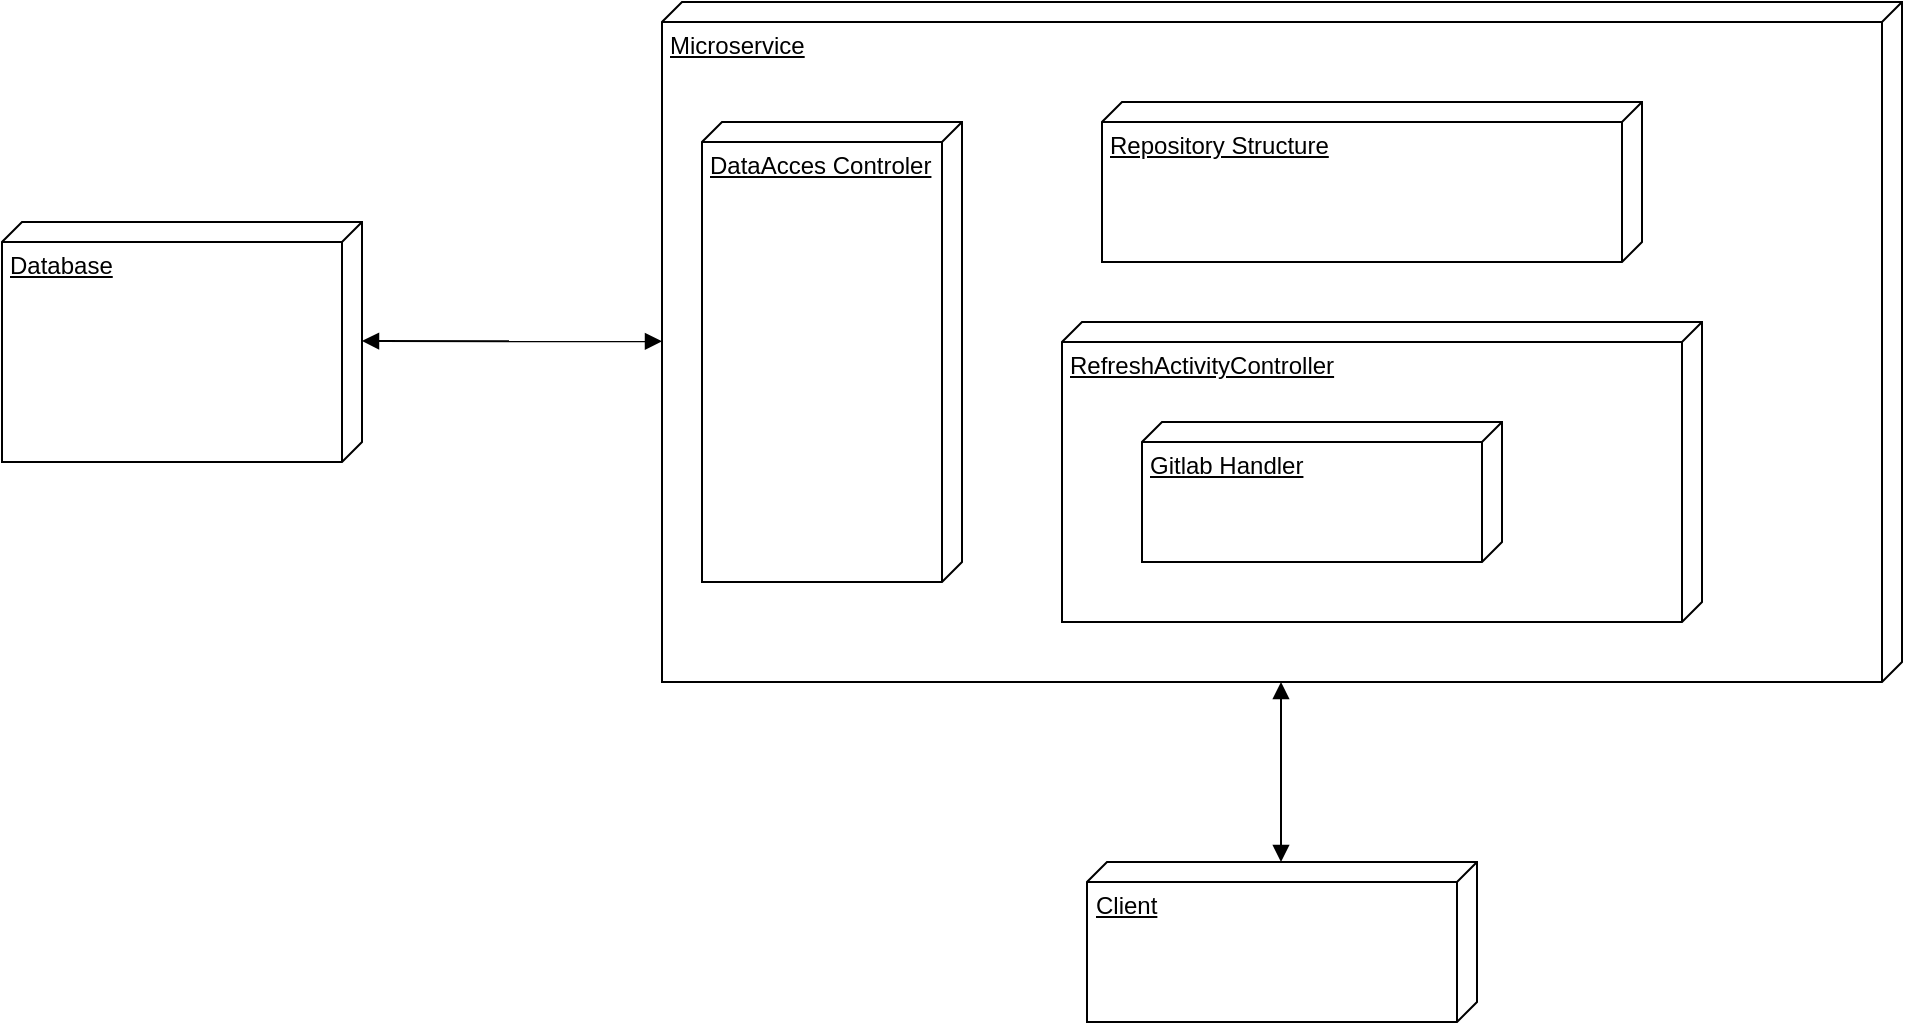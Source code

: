 <mxfile version="18.0.2" type="device"><diagram id="ViszWy8JVYfT82uARKlh" name="Page-3"><mxGraphModel dx="1022" dy="468" grid="1" gridSize="10" guides="1" tooltips="1" connect="1" arrows="1" fold="1" page="1" pageScale="1" pageWidth="1100" pageHeight="850" math="0" shadow="0"><root><mxCell id="0"/><mxCell id="1" parent="0"/><mxCell id="PropcegCp2wtkJ5yM7p6-2" value="Database" style="verticalAlign=top;align=left;spacingTop=8;spacingLeft=2;spacingRight=12;shape=cube;size=10;direction=south;fontStyle=4;html=1;" vertex="1" parent="1"><mxGeometry x="20" y="200" width="180" height="120" as="geometry"/></mxCell><mxCell id="PropcegCp2wtkJ5yM7p6-3" value="" style="endArrow=block;startArrow=block;endFill=1;startFill=1;html=1;rounded=0;" edge="1" parent="1" target="PropcegCp2wtkJ5yM7p6-4"><mxGeometry width="160" relative="1" as="geometry"><mxPoint x="200" y="259.5" as="sourcePoint"/><mxPoint x="360" y="259.5" as="targetPoint"/></mxGeometry></mxCell><mxCell id="PropcegCp2wtkJ5yM7p6-4" value="Microservice" style="verticalAlign=top;align=left;spacingTop=8;spacingLeft=2;spacingRight=12;shape=cube;size=10;direction=south;fontStyle=4;html=1;" vertex="1" parent="1"><mxGeometry x="350" y="90" width="620" height="340" as="geometry"/></mxCell><mxCell id="PropcegCp2wtkJ5yM7p6-5" value="DataAcces Controler" style="verticalAlign=top;align=left;spacingTop=8;spacingLeft=2;spacingRight=12;shape=cube;size=10;direction=south;fontStyle=4;html=1;" vertex="1" parent="1"><mxGeometry x="370" y="150" width="130" height="230" as="geometry"/></mxCell><mxCell id="PropcegCp2wtkJ5yM7p6-6" value="Repository Structure" style="verticalAlign=top;align=left;spacingTop=8;spacingLeft=2;spacingRight=12;shape=cube;size=10;direction=south;fontStyle=4;html=1;" vertex="1" parent="1"><mxGeometry x="570" y="140" width="270" height="80" as="geometry"/></mxCell><mxCell id="PropcegCp2wtkJ5yM7p6-7" value="RefreshActivityController" style="verticalAlign=top;align=left;spacingTop=8;spacingLeft=2;spacingRight=12;shape=cube;size=10;direction=south;fontStyle=4;html=1;" vertex="1" parent="1"><mxGeometry x="550" y="250" width="320" height="150" as="geometry"/></mxCell><mxCell id="PropcegCp2wtkJ5yM7p6-8" value="Gitlab Handler" style="verticalAlign=top;align=left;spacingTop=8;spacingLeft=2;spacingRight=12;shape=cube;size=10;direction=south;fontStyle=4;html=1;" vertex="1" parent="1"><mxGeometry x="590" y="300" width="180" height="70" as="geometry"/></mxCell><mxCell id="PropcegCp2wtkJ5yM7p6-10" value="Client" style="verticalAlign=top;align=left;spacingTop=8;spacingLeft=2;spacingRight=12;shape=cube;size=10;direction=south;fontStyle=4;html=1;" vertex="1" parent="1"><mxGeometry x="562.5" y="520" width="195" height="80" as="geometry"/></mxCell><mxCell id="PropcegCp2wtkJ5yM7p6-12" value="" style="endArrow=block;startArrow=block;endFill=1;startFill=1;html=1;rounded=0;" edge="1" parent="1"><mxGeometry width="160" relative="1" as="geometry"><mxPoint x="659.5" y="430" as="sourcePoint"/><mxPoint x="659.5" y="520" as="targetPoint"/><Array as="points"/></mxGeometry></mxCell></root></mxGraphModel></diagram></mxfile>